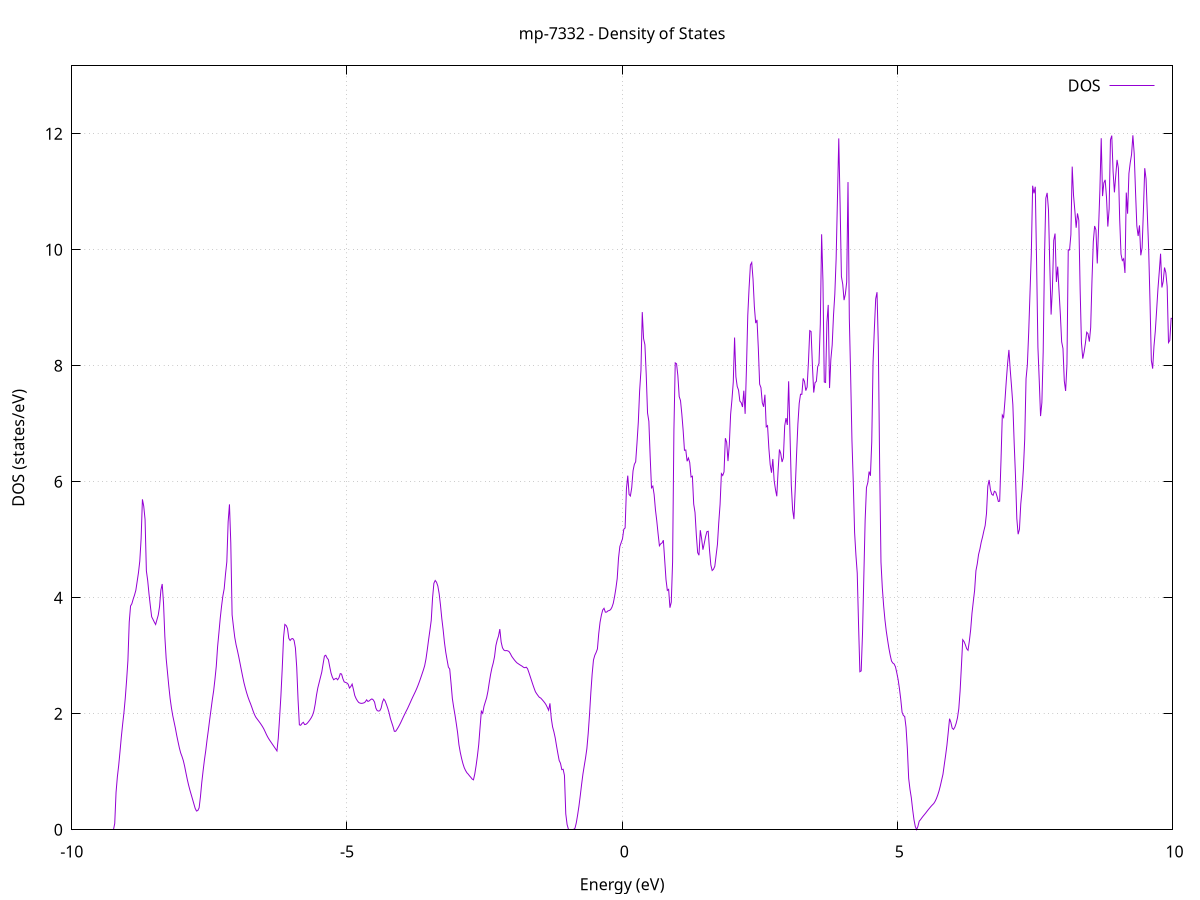 set title 'mp-7332 - Density of States'
set xlabel 'Energy (eV)'
set ylabel 'DOS (states/eV)'
set grid
set xrange [-10:10]
set yrange [0:13.171]
set xzeroaxis lt -1
set terminal png size 800,600
set output 'mp-7332_dos_gnuplot.png'
plot '-' using 1:2 with lines title 'DOS'
-34.549500 0.000000
-34.525500 0.000000
-34.501600 0.000000
-34.477600 0.000000
-34.453700 0.000000
-34.429700 0.000000
-34.405700 0.000000
-34.381800 0.000000
-34.357800 0.000000
-34.333800 0.000000
-34.309900 0.000000
-34.285900 0.000000
-34.261900 0.000000
-34.238000 0.000000
-34.214000 0.000000
-34.190100 0.000000
-34.166100 0.000000
-34.142100 0.000000
-34.118200 0.000000
-34.094200 0.000000
-34.070200 0.000000
-34.046300 0.000000
-34.022300 0.000000
-33.998300 0.000000
-33.974400 0.000000
-33.950400 0.000000
-33.926500 0.000000
-33.902500 0.000000
-33.878500 0.000000
-33.854600 0.000000
-33.830600 0.000000
-33.806600 0.000000
-33.782700 0.000000
-33.758700 0.000000
-33.734700 0.000000
-33.710800 0.000000
-33.686800 0.000000
-33.662900 0.000000
-33.638900 0.000000
-33.614900 0.000000
-33.591000 0.000000
-33.567000 0.000000
-33.543000 0.000000
-33.519100 0.000000
-33.495100 0.000000
-33.471100 0.000000
-33.447200 0.000000
-33.423200 0.000000
-33.399300 0.000000
-33.375300 0.000000
-33.351300 0.000000
-33.327400 0.000000
-33.303400 0.000000
-33.279400 0.000000
-33.255500 0.000000
-33.231500 0.000000
-33.207500 0.000000
-33.183600 0.000000
-33.159600 0.000000
-33.135700 0.000000
-33.111700 0.000000
-33.087700 0.000000
-33.063800 0.000000
-33.039800 0.000000
-33.015800 0.000000
-32.991900 0.000000
-32.967900 0.000000
-32.943900 0.000000
-32.920000 0.000000
-32.896000 0.000000
-32.872100 0.000000
-32.848100 0.000000
-32.824100 0.000000
-32.800200 0.000000
-32.776200 0.000000
-32.752200 0.000000
-32.728300 0.000000
-32.704300 0.000000
-32.680300 0.000000
-32.656400 0.000000
-32.632400 0.000000
-32.608500 0.000000
-32.584500 0.000000
-32.560500 0.000000
-32.536600 0.000000
-32.512600 0.000000
-32.488600 0.000000
-32.464700 0.000000
-32.440700 0.000000
-32.416700 0.000000
-32.392800 0.000000
-32.368800 0.000000
-32.344900 0.000000
-32.320900 0.000000
-32.296900 0.000000
-32.273000 0.000000
-32.249000 0.000000
-32.225000 0.000000
-32.201100 0.000000
-32.177100 0.000000
-32.153100 0.000000
-32.129200 0.000000
-32.105200 0.000000
-32.081300 0.000000
-32.057300 0.000000
-32.033300 0.000000
-32.009400 0.000000
-31.985400 0.000000
-31.961400 0.000000
-31.937500 0.000000
-31.913500 0.000000
-31.889500 0.000000
-31.865600 0.000000
-31.841600 0.000000
-31.817700 0.000000
-31.793700 0.000000
-31.769700 0.000000
-31.745800 0.000000
-31.721800 0.000000
-31.697800 0.000000
-31.673900 0.000000
-31.649900 0.000000
-31.625900 0.000000
-31.602000 0.000000
-31.578000 0.000000
-31.554100 0.000000
-31.530100 0.000000
-31.506100 0.000000
-31.482200 0.000000
-31.458200 0.000000
-31.434200 0.000000
-31.410300 0.000000
-31.386300 0.000000
-31.362300 0.000000
-31.338400 0.000000
-31.314400 0.000000
-31.290500 0.000000
-31.266500 0.000000
-31.242500 0.000000
-31.218600 0.000000
-31.194600 0.000000
-31.170600 0.000000
-31.146700 0.000000
-31.122700 0.000000
-31.098700 0.000000
-31.074800 0.000000
-31.050800 0.000000
-31.026900 0.000000
-31.002900 0.000000
-30.978900 0.000000
-30.955000 0.000000
-30.931000 0.000000
-30.907000 0.000000
-30.883100 0.000000
-30.859100 0.000000
-30.835100 0.000000
-30.811200 0.000000
-30.787200 0.000000
-30.763300 0.000000
-30.739300 0.000000
-30.715300 0.000000
-30.691400 0.000000
-30.667400 0.000000
-30.643400 0.000000
-30.619500 0.000000
-30.595500 0.000000
-30.571500 0.000000
-30.547600 0.000000
-30.523600 0.000000
-30.499700 0.000000
-30.475700 0.000000
-30.451700 0.000000
-30.427800 0.000000
-30.403800 0.000000
-30.379800 0.000000
-30.355900 0.000000
-30.331900 0.000000
-30.307900 0.000000
-30.284000 0.000000
-30.260000 0.000000
-30.236000 0.000000
-30.212100 0.000000
-30.188100 0.000000
-30.164200 0.000000
-30.140200 0.000000
-30.116200 0.000000
-30.092300 0.000000
-30.068300 0.000000
-30.044300 0.000000
-30.020400 0.000000
-29.996400 0.000000
-29.972400 0.000000
-29.948500 0.000000
-29.924500 0.000000
-29.900600 0.000000
-29.876600 0.000000
-29.852600 0.000000
-29.828700 0.000000
-29.804700 0.000000
-29.780700 0.000000
-29.756800 0.000000
-29.732800 0.000000
-29.708800 0.000000
-29.684900 0.000000
-29.660900 0.000000
-29.637000 0.000000
-29.613000 0.000000
-29.589000 0.000000
-29.565100 0.000000
-29.541100 0.000000
-29.517100 0.000000
-29.493200 0.000000
-29.469200 0.000000
-29.445200 0.000000
-29.421300 0.000000
-29.397300 0.000000
-29.373400 0.000000
-29.349400 0.000000
-29.325400 0.000000
-29.301500 0.000000
-29.277500 0.000000
-29.253500 0.000000
-29.229600 0.000000
-29.205600 0.000000
-29.181600 0.000000
-29.157700 0.000000
-29.133700 0.000000
-29.109800 0.000000
-29.085800 0.000000
-29.061800 0.000000
-29.037900 0.000000
-29.013900 0.000000
-28.989900 0.000000
-28.966000 0.000000
-28.942000 0.000000
-28.918000 0.000000
-28.894100 0.000000
-28.870100 0.000000
-28.846200 0.000000
-28.822200 0.000000
-28.798200 0.000000
-28.774300 0.000000
-28.750300 0.000000
-28.726300 0.000000
-28.702400 0.000000
-28.678400 0.000000
-28.654400 0.000000
-28.630500 0.000000
-28.606500 0.000000
-28.582600 0.000000
-28.558600 0.000000
-28.534600 0.000000
-28.510700 0.000000
-28.486700 0.000000
-28.462700 0.000000
-28.438800 0.000000
-28.414800 0.000000
-28.390800 0.000000
-28.366900 0.000000
-28.342900 0.000000
-28.319000 0.000000
-28.295000 0.000000
-28.271000 0.000000
-28.247100 0.000000
-28.223100 0.000000
-28.199100 0.000000
-28.175200 0.000000
-28.151200 0.000000
-28.127200 0.000000
-28.103300 0.000000
-28.079300 0.000000
-28.055400 0.000000
-28.031400 0.000000
-28.007400 0.000000
-27.983500 0.000000
-27.959500 0.000000
-27.935500 0.000000
-27.911600 0.000000
-27.887600 0.000000
-27.863600 0.000000
-27.839700 0.000000
-27.815700 0.000000
-27.791800 0.000000
-27.767800 0.000000
-27.743800 0.000000
-27.719900 0.000000
-27.695900 0.000000
-27.671900 0.000000
-27.648000 0.000000
-27.624000 0.000000
-27.600000 0.000000
-27.576100 0.000000
-27.552100 0.000000
-27.528200 0.000000
-27.504200 0.000000
-27.480200 0.000000
-27.456300 0.000000
-27.432300 0.000000
-27.408300 0.000000
-27.384400 0.000000
-27.360400 0.000000
-27.336400 0.000000
-27.312500 0.000000
-27.288500 0.000000
-27.264600 0.000000
-27.240600 0.000000
-27.216600 0.000000
-27.192700 0.000000
-27.168700 0.000000
-27.144700 0.000000
-27.120800 0.000000
-27.096800 0.000000
-27.072800 0.000000
-27.048900 0.000000
-27.024900 0.000000
-27.001000 0.000000
-26.977000 0.000000
-26.953000 0.000000
-26.929100 0.000000
-26.905100 0.000000
-26.881100 0.000000
-26.857200 0.000000
-26.833200 0.000000
-26.809200 0.000000
-26.785300 0.000000
-26.761300 0.000000
-26.737400 0.000000
-26.713400 0.000000
-26.689400 0.000000
-26.665500 0.000000
-26.641500 0.000000
-26.617500 0.000000
-26.593600 0.000000
-26.569600 0.000000
-26.545600 0.000000
-26.521700 0.000000
-26.497700 0.000000
-26.473800 0.000000
-26.449800 0.000000
-26.425800 0.000000
-26.401900 0.000000
-26.377900 0.000000
-26.353900 0.000000
-26.330000 0.000000
-26.306000 0.000000
-26.282000 0.000000
-26.258100 0.000000
-26.234100 0.000000
-26.210200 0.000000
-26.186200 0.000000
-26.162200 0.000000
-26.138300 0.000000
-26.114300 0.000000
-26.090300 0.000000
-26.066400 0.000000
-26.042400 0.000000
-26.018400 0.000000
-25.994500 0.000000
-25.970500 0.000000
-25.946600 0.000000
-25.922600 0.000000
-25.898600 0.000000
-25.874700 0.000000
-25.850700 0.000000
-25.826700 0.000000
-25.802800 0.000000
-25.778800 0.000000
-25.754800 0.000000
-25.730900 0.000000
-25.706900 0.000000
-25.682900 0.000000
-25.659000 0.000000
-25.635000 0.000000
-25.611100 0.000000
-25.587100 0.000000
-25.563100 0.000000
-25.539200 0.000000
-25.515200 0.000000
-25.491200 0.000000
-25.467300 0.000000
-25.443300 0.000000
-25.419300 0.000000
-25.395400 0.000000
-25.371400 0.000000
-25.347500 0.000000
-25.323500 0.000000
-25.299500 0.000000
-25.275600 0.000000
-25.251600 0.000000
-25.227600 0.000000
-25.203700 0.000000
-25.179700 0.000000
-25.155700 0.000000
-25.131800 0.000000
-25.107800 0.000000
-25.083900 0.000000
-25.059900 0.000000
-25.035900 0.000000
-25.012000 0.000000
-24.988000 0.000000
-24.964000 0.000000
-24.940100 0.000000
-24.916100 0.000000
-24.892100 0.000000
-24.868200 0.000000
-24.844200 0.000000
-24.820300 0.000000
-24.796300 0.000000
-24.772300 0.000000
-24.748400 0.000000
-24.724400 0.000000
-24.700400 0.000000
-24.676500 0.000000
-24.652500 0.000000
-24.628500 0.000000
-24.604600 0.000000
-24.580600 0.000000
-24.556700 0.000000
-24.532700 0.000000
-24.508700 0.000000
-24.484800 0.000000
-24.460800 0.000000
-24.436800 0.000000
-24.412900 0.000000
-24.388900 0.000000
-24.364900 0.000000
-24.341000 0.000000
-24.317000 0.000000
-24.293100 0.000000
-24.269100 0.000000
-24.245100 0.000000
-24.221200 0.000000
-24.197200 0.000000
-24.173200 0.000000
-24.149300 0.000000
-24.125300 0.000000
-24.101300 0.000000
-24.077400 0.000000
-24.053400 0.000000
-24.029500 0.000000
-24.005500 0.000000
-23.981500 0.000000
-23.957600 0.000000
-23.933600 0.000000
-23.909600 0.000000
-23.885700 0.000000
-23.861700 0.000000
-23.837700 0.000000
-23.813800 0.000000
-23.789800 0.000000
-23.765900 0.000000
-23.741900 0.000000
-23.717900 0.000000
-23.694000 0.000000
-23.670000 0.000000
-23.646000 0.000000
-23.622100 0.000000
-23.598100 0.000000
-23.574100 0.000000
-23.550200 0.000000
-23.526200 0.000000
-23.502300 0.000000
-23.478300 0.000000
-23.454300 0.000000
-23.430400 0.000000
-23.406400 0.000000
-23.382400 0.000000
-23.358500 0.000000
-23.334500 0.000000
-23.310500 0.000000
-23.286600 0.000000
-23.262600 0.000000
-23.238700 0.000000
-23.214700 0.000000
-23.190700 0.000000
-23.166800 0.000000
-23.142800 0.000000
-23.118800 0.000000
-23.094900 0.000000
-23.070900 0.000000
-23.046900 0.000000
-23.023000 0.000000
-22.999000 0.000000
-22.975100 0.000000
-22.951100 0.000000
-22.927100 0.000000
-22.903200 0.000000
-22.879200 0.000000
-22.855200 0.000000
-22.831300 0.000000
-22.807300 0.000000
-22.783300 0.000000
-22.759400 0.000000
-22.735400 0.000000
-22.711500 0.000000
-22.687500 0.000000
-22.663500 0.000000
-22.639600 0.000000
-22.615600 0.000000
-22.591600 0.000000
-22.567700 0.000000
-22.543700 0.000000
-22.519700 0.000000
-22.495800 0.000000
-22.471800 0.000000
-22.447900 0.000000
-22.423900 0.000000
-22.399900 0.000000
-22.376000 0.000000
-22.352000 0.000000
-22.328000 0.000000
-22.304100 0.000000
-22.280100 0.000000
-22.256100 0.000000
-22.232200 0.000000
-22.208200 0.000000
-22.184300 0.000000
-22.160300 0.000000
-22.136300 0.000000
-22.112400 0.000000
-22.088400 0.000000
-22.064400 0.000000
-22.040500 0.000000
-22.016500 0.000000
-21.992500 0.000000
-21.968600 0.000000
-21.944600 0.000000
-21.920700 0.000000
-21.896700 0.000000
-21.872700 0.000000
-21.848800 0.000000
-21.824800 0.000000
-21.800800 0.000000
-21.776900 0.000000
-21.752900 0.000000
-21.728900 0.000000
-21.705000 0.000000
-21.681000 0.000000
-21.657100 0.000000
-21.633100 0.000000
-21.609100 0.000000
-21.585200 0.000000
-21.561200 0.000000
-21.537200 0.000000
-21.513300 0.000000
-21.489300 0.000000
-21.465300 0.000000
-21.441400 0.000000
-21.417400 0.000000
-21.393500 0.000000
-21.369500 0.000000
-21.345500 0.000000
-21.321600 0.000000
-21.297600 0.000000
-21.273600 0.000000
-21.249700 0.000000
-21.225700 0.000000
-21.201700 0.000000
-21.177800 0.000000
-21.153800 0.000000
-21.129800 0.000000
-21.105900 0.000000
-21.081900 0.000000
-21.058000 0.000000
-21.034000 0.000000
-21.010000 0.000000
-20.986100 0.000000
-20.962100 0.000000
-20.938100 0.000000
-20.914200 0.000000
-20.890200 0.000000
-20.866200 0.000000
-20.842300 0.000000
-20.818300 0.000000
-20.794400 0.000000
-20.770400 0.000000
-20.746400 0.000000
-20.722500 0.000000
-20.698500 0.000000
-20.674500 0.000000
-20.650600 0.000000
-20.626600 0.000000
-20.602600 0.000000
-20.578700 0.000000
-20.554700 0.000000
-20.530800 0.000000
-20.506800 0.000000
-20.482800 0.000000
-20.458900 0.000000
-20.434900 0.000000
-20.410900 0.000000
-20.387000 0.000000
-20.363000 0.000000
-20.339000 0.000000
-20.315100 0.000000
-20.291100 0.000000
-20.267200 0.000000
-20.243200 0.000000
-20.219200 0.000000
-20.195300 0.000000
-20.171300 0.000000
-20.147300 0.000000
-20.123400 0.000000
-20.099400 0.000000
-20.075400 0.000000
-20.051500 0.000000
-20.027500 0.000000
-20.003600 0.000000
-19.979600 0.000000
-19.955600 0.000000
-19.931700 0.000000
-19.907700 0.000000
-19.883700 0.000000
-19.859800 0.000000
-19.835800 0.000000
-19.811800 0.000000
-19.787900 0.000000
-19.763900 0.000000
-19.740000 0.000000
-19.716000 0.000000
-19.692000 0.000000
-19.668100 0.000000
-19.644100 0.000000
-19.620100 0.000000
-19.596200 0.000000
-19.572200 0.000000
-19.548200 0.000000
-19.524300 0.000000
-19.500300 0.000000
-19.476400 0.000000
-19.452400 0.000000
-19.428400 0.000000
-19.404500 0.000000
-19.380500 0.000000
-19.356500 0.000000
-19.332600 0.000000
-19.308600 0.000000
-19.284600 0.000000
-19.260700 0.000000
-19.236700 0.000000
-19.212800 0.000000
-19.188800 0.000000
-19.164800 0.000000
-19.140900 0.000000
-19.116900 0.000000
-19.092900 0.000000
-19.069000 0.000000
-19.045000 0.000000
-19.021000 0.000000
-18.997100 0.000000
-18.973100 0.000000
-18.949200 0.000000
-18.925200 0.000000
-18.901200 0.000000
-18.877300 0.000000
-18.853300 0.000000
-18.829300 0.000000
-18.805400 0.000000
-18.781400 0.000000
-18.757400 0.000000
-18.733500 0.000000
-18.709500 0.000000
-18.685600 0.000000
-18.661600 0.000000
-18.637600 0.000000
-18.613700 0.000000
-18.589700 0.000000
-18.565700 0.000000
-18.541800 0.000000
-18.517800 0.000000
-18.493800 0.000000
-18.469900 0.000000
-18.445900 0.000000
-18.422000 0.000000
-18.398000 0.000000
-18.374000 0.000000
-18.350100 0.000000
-18.326100 0.000000
-18.302100 0.000000
-18.278200 0.000000
-18.254200 0.000000
-18.230200 0.000000
-18.206300 0.000000
-18.182300 0.000000
-18.158400 0.000000
-18.134400 0.000000
-18.110400 0.000000
-18.086500 0.000000
-18.062500 0.000000
-18.038500 0.000000
-18.014600 0.000000
-17.990600 0.000000
-17.966600 0.000000
-17.942700 0.000000
-17.918700 0.000000
-17.894800 0.000000
-17.870800 0.000000
-17.846800 0.000000
-17.822900 0.000000
-17.798900 0.000000
-17.774900 0.000000
-17.751000 0.000000
-17.727000 0.000000
-17.703000 0.000000
-17.679100 0.000000
-17.655100 0.000000
-17.631200 0.000000
-17.607200 0.000000
-17.583200 0.000000
-17.559300 0.000000
-17.535300 0.000000
-17.511300 0.000000
-17.487400 0.000000
-17.463400 0.000000
-17.439400 0.000000
-17.415500 0.000000
-17.391500 0.000000
-17.367600 0.000000
-17.343600 0.000000
-17.319600 0.000000
-17.295700 0.000000
-17.271700 0.000000
-17.247700 0.000000
-17.223800 0.000000
-17.199800 0.000000
-17.175800 0.000000
-17.151900 0.000000
-17.127900 0.000000
-17.104000 0.000000
-17.080000 0.000000
-17.056000 0.000000
-17.032100 0.000000
-17.008100 0.000000
-16.984100 0.000000
-16.960200 0.000000
-16.936200 0.000000
-16.912200 0.000000
-16.888300 0.000000
-16.864300 0.000000
-16.840400 0.000000
-16.816400 0.000000
-16.792400 0.000000
-16.768500 0.000000
-16.744500 0.000000
-16.720500 0.000000
-16.696600 0.000000
-16.672600 0.000000
-16.648600 0.000000
-16.624700 0.000000
-16.600700 0.000000
-16.576700 0.000000
-16.552800 0.000000
-16.528800 0.000000
-16.504900 0.000000
-16.480900 0.000000
-16.456900 0.000000
-16.433000 0.000000
-16.409000 0.000000
-16.385000 0.000000
-16.361100 0.000000
-16.337100 0.000000
-16.313100 0.000000
-16.289200 0.000000
-16.265200 0.000000
-16.241300 0.000000
-16.217300 0.000000
-16.193300 0.000000
-16.169400 0.000000
-16.145400 0.000000
-16.121400 0.000000
-16.097500 0.000000
-16.073500 0.000000
-16.049500 0.000000
-16.025600 0.000000
-16.001600 0.000000
-15.977700 0.000000
-15.953700 0.000000
-15.929700 0.000000
-15.905800 0.000000
-15.881800 0.000000
-15.857800 0.000000
-15.833900 0.000000
-15.809900 0.000000
-15.785900 0.000000
-15.762000 0.000000
-15.738000 0.000000
-15.714100 0.000000
-15.690100 0.000000
-15.666100 0.000000
-15.642200 0.000000
-15.618200 0.000000
-15.594200 0.000000
-15.570300 0.000000
-15.546300 0.000000
-15.522300 0.000000
-15.498400 0.000000
-15.474400 0.000000
-15.450500 0.000000
-15.426500 0.000000
-15.402500 0.000000
-15.378600 0.000000
-15.354600 0.000000
-15.330600 0.000000
-15.306700 0.000000
-15.282700 0.000000
-15.258700 0.000000
-15.234800 0.000000
-15.210800 0.000000
-15.186900 0.000000
-15.162900 0.000000
-15.138900 0.000000
-15.115000 0.000000
-15.091000 0.000000
-15.067000 0.000000
-15.043100 0.000000
-15.019100 0.000000
-14.995100 0.000000
-14.971200 0.000000
-14.947200 0.000000
-14.923300 0.000000
-14.899300 0.000000
-14.875300 0.000000
-14.851400 0.000000
-14.827400 0.000000
-14.803400 0.000000
-14.779500 0.000000
-14.755500 0.000000
-14.731500 0.000000
-14.707600 0.000000
-14.683600 0.000000
-14.659700 0.000000
-14.635700 0.000000
-14.611700 0.000000
-14.587800 0.000000
-14.563800 0.000000
-14.539800 0.000000
-14.515900 0.000000
-14.491900 0.000000
-14.467900 0.000000
-14.444000 0.000000
-14.420000 0.000000
-14.396100 0.000000
-14.372100 0.000000
-14.348100 0.000000
-14.324200 0.000000
-14.300200 0.000000
-14.276200 0.000000
-14.252300 0.000000
-14.228300 0.000000
-14.204300 0.000000
-14.180400 0.000000
-14.156400 0.000000
-14.132500 0.000000
-14.108500 0.000000
-14.084500 0.000000
-14.060600 0.000000
-14.036600 0.000000
-14.012600 0.000000
-13.988700 0.000000
-13.964700 0.000000
-13.940700 0.000000
-13.916800 0.000000
-13.892800 0.000000
-13.868900 0.000000
-13.844900 0.000000
-13.820900 0.000000
-13.797000 0.000000
-13.773000 0.000000
-13.749000 70.468800
-13.725100 107.942600
-13.701100 0.000000
-13.677100 0.000000
-13.653200 0.000000
-13.629200 30.053900
-13.605300 137.676000
-13.581300 82.464700
-13.557300 0.000000
-13.533400 0.000000
-13.509400 0.000000
-13.485400 0.000000
-13.461500 0.000000
-13.437500 0.000000
-13.413500 0.000000
-13.389600 0.000000
-13.365600 0.000000
-13.341700 0.000000
-13.317700 0.000000
-13.293700 0.000000
-13.269800 0.000000
-13.245800 0.000000
-13.221800 0.000000
-13.197900 0.000000
-13.173900 0.000000
-13.149900 0.000000
-13.126000 0.000000
-13.102000 0.000000
-13.078100 0.000000
-13.054100 0.000000
-13.030100 0.000000
-13.006200 0.000000
-12.982200 0.000000
-12.958200 0.000000
-12.934300 0.000000
-12.910300 0.000000
-12.886300 0.000000
-12.862400 0.000000
-12.838400 0.000000
-12.814500 0.000000
-12.790500 0.000000
-12.766500 0.000000
-12.742600 0.000000
-12.718600 0.000000
-12.694600 0.000000
-12.670700 0.000000
-12.646700 0.000000
-12.622700 0.000000
-12.598800 0.000000
-12.574800 0.000000
-12.550900 0.000000
-12.526900 0.000000
-12.502900 0.000000
-12.479000 0.000000
-12.455000 0.000000
-12.431000 0.000000
-12.407100 0.000000
-12.383100 0.000000
-12.359100 0.000000
-12.335200 0.000000
-12.311200 0.000000
-12.287300 0.000000
-12.263300 0.000000
-12.239300 0.000000
-12.215400 0.000000
-12.191400 0.000000
-12.167400 0.000000
-12.143500 0.000000
-12.119500 0.000000
-12.095500 0.000000
-12.071600 0.000000
-12.047600 0.000000
-12.023600 0.000000
-11.999700 0.000000
-11.975700 0.000000
-11.951800 0.000000
-11.927800 0.000000
-11.903800 0.000000
-11.879900 0.000000
-11.855900 0.000000
-11.831900 0.000000
-11.808000 0.000000
-11.784000 0.000000
-11.760000 0.000000
-11.736100 0.000000
-11.712100 0.000000
-11.688200 0.000000
-11.664200 0.000000
-11.640200 0.000000
-11.616300 0.000000
-11.592300 0.000000
-11.568300 0.000000
-11.544400 0.000000
-11.520400 0.000000
-11.496400 0.000000
-11.472500 0.000000
-11.448500 0.000000
-11.424600 0.000000
-11.400600 0.000000
-11.376600 0.000000
-11.352700 0.000000
-11.328700 0.000000
-11.304700 0.000000
-11.280800 0.000000
-11.256800 0.000000
-11.232800 0.000000
-11.208900 0.000000
-11.184900 0.000000
-11.161000 0.000000
-11.137000 0.000000
-11.113000 0.000000
-11.089100 0.000000
-11.065100 0.000000
-11.041100 0.000000
-11.017200 0.000000
-10.993200 0.000000
-10.969200 0.000000
-10.945300 0.000000
-10.921300 0.000000
-10.897400 0.000000
-10.873400 0.000000
-10.849400 0.000000
-10.825500 0.000000
-10.801500 0.000000
-10.777500 0.000000
-10.753600 0.000000
-10.729600 0.000000
-10.705600 0.000000
-10.681700 0.000000
-10.657700 0.000000
-10.633800 0.000000
-10.609800 0.000000
-10.585800 0.000000
-10.561900 0.000000
-10.537900 0.000000
-10.513900 0.000000
-10.490000 0.000000
-10.466000 0.000000
-10.442000 0.000000
-10.418100 0.000000
-10.394100 0.000000
-10.370200 0.000000
-10.346200 0.000000
-10.322200 0.000000
-10.298300 0.000000
-10.274300 0.000000
-10.250300 0.000000
-10.226400 0.000000
-10.202400 0.000000
-10.178400 0.000000
-10.154500 0.000000
-10.130500 0.000000
-10.106600 0.000000
-10.082600 0.000000
-10.058600 0.000000
-10.034700 0.000000
-10.010700 0.000000
-9.986700 0.000000
-9.962800 0.000000
-9.938800 0.000000
-9.914800 0.000000
-9.890900 0.000000
-9.866900 0.000000
-9.843000 0.000000
-9.819000 0.000000
-9.795000 0.000000
-9.771100 0.000000
-9.747100 0.000000
-9.723100 0.000000
-9.699200 0.000000
-9.675200 0.000000
-9.651200 0.000000
-9.627300 0.000000
-9.603300 0.000000
-9.579400 0.000000
-9.555400 0.000000
-9.531400 0.000000
-9.507500 0.000000
-9.483500 0.000000
-9.459500 0.000000
-9.435600 0.000000
-9.411600 0.000000
-9.387600 0.000000
-9.363700 0.000000
-9.339700 0.000000
-9.315800 0.000000
-9.291800 0.000000
-9.267800 0.000000
-9.243900 0.000000
-9.219900 0.107900
-9.195900 0.644000
-9.172000 0.912300
-9.148000 1.108600
-9.124000 1.347700
-9.100100 1.598600
-9.076100 1.819600
-9.052200 2.022400
-9.028200 2.270900
-9.004200 2.575800
-8.980300 2.918400
-8.956300 3.580300
-8.932300 3.858300
-8.908400 3.897000
-8.884400 3.977200
-8.860400 4.046100
-8.836500 4.128200
-8.812500 4.279100
-8.788600 4.432900
-8.764600 4.632000
-8.740600 5.015600
-8.716700 5.697300
-8.692700 5.578800
-8.668700 5.350800
-8.644800 4.464000
-8.620800 4.297300
-8.596800 4.063800
-8.572900 3.862500
-8.548900 3.672500
-8.525000 3.627800
-8.501000 3.581400
-8.477000 3.539200
-8.453100 3.620700
-8.429100 3.701700
-8.405100 3.850700
-8.381200 4.132000
-8.357200 4.237700
-8.333200 3.904600
-8.309300 3.333500
-8.285300 2.954200
-8.261400 2.715100
-8.237400 2.476400
-8.213400 2.264900
-8.189500 2.101700
-8.165500 1.967600
-8.141500 1.859300
-8.117600 1.751000
-8.093600 1.627900
-8.069600 1.518400
-8.045700 1.413400
-8.021700 1.325700
-7.997800 1.264200
-7.973800 1.193600
-7.949800 1.095600
-7.925900 0.980800
-7.901900 0.870200
-7.877900 0.771400
-7.854000 0.684900
-7.830000 0.605800
-7.806000 0.526800
-7.782100 0.447700
-7.758100 0.368700
-7.734200 0.323300
-7.710200 0.331900
-7.686200 0.378600
-7.662300 0.570300
-7.638300 0.813000
-7.614300 1.014900
-7.590400 1.201100
-7.566400 1.361700
-7.542400 1.550400
-7.518500 1.718000
-7.494500 1.899400
-7.470600 2.069900
-7.446600 2.242800
-7.422600 2.396300
-7.398700 2.594900
-7.374700 2.819800
-7.350700 3.157200
-7.326800 3.396900
-7.302800 3.646500
-7.278800 3.855300
-7.254900 4.031500
-7.230900 4.157400
-7.206900 4.409100
-7.183000 4.620900
-7.159000 5.310000
-7.135100 5.610400
-7.111100 4.946200
-7.087100 3.706000
-7.063200 3.506900
-7.039200 3.319800
-7.015200 3.191900
-6.991300 3.094000
-6.967300 2.987400
-6.943300 2.872600
-6.919400 2.756500
-6.895400 2.642700
-6.871500 2.534700
-6.847500 2.445500
-6.823500 2.364000
-6.799600 2.291600
-6.775600 2.228400
-6.751600 2.171800
-6.727700 2.109200
-6.703700 2.042800
-6.679700 1.985400
-6.655800 1.940400
-6.631800 1.909800
-6.607900 1.879300
-6.583900 1.848700
-6.559900 1.815700
-6.536000 1.780700
-6.512000 1.741200
-6.488000 1.693400
-6.464100 1.643300
-6.440100 1.599300
-6.416100 1.560900
-6.392200 1.527400
-6.368200 1.493900
-6.344300 1.460400
-6.320300 1.426900
-6.296300 1.393400
-6.272400 1.359900
-6.248400 1.576700
-6.224400 1.925900
-6.200500 2.306000
-6.176500 2.774600
-6.152500 3.312900
-6.128600 3.540400
-6.104600 3.521500
-6.080700 3.471400
-6.056700 3.300100
-6.032700 3.264400
-6.008800 3.291900
-5.984800 3.297300
-5.960800 3.263800
-5.936900 3.134500
-5.912900 2.800100
-5.888900 2.245000
-5.865000 1.809300
-5.841000 1.801800
-5.817100 1.834100
-5.793100 1.853000
-5.769100 1.813900
-5.745200 1.818500
-5.721200 1.837300
-5.697200 1.865200
-5.673300 1.895600
-5.649300 1.930600
-5.625300 1.975300
-5.601400 2.045500
-5.577400 2.166400
-5.553500 2.322600
-5.529500 2.446900
-5.505500 2.538000
-5.481600 2.628800
-5.457600 2.719600
-5.433600 2.860000
-5.409700 2.995300
-5.385700 3.009100
-5.361700 2.962900
-5.337800 2.933300
-5.313800 2.813300
-5.289900 2.703600
-5.265900 2.631700
-5.241900 2.586900
-5.218000 2.601400
-5.194000 2.611900
-5.170000 2.585500
-5.146100 2.620600
-5.122100 2.692300
-5.098100 2.684800
-5.074200 2.604300
-5.050200 2.549800
-5.026300 2.540900
-5.002300 2.531800
-4.978300 2.509400
-4.954400 2.443500
-4.930400 2.469600
-4.906400 2.511500
-4.882500 2.419400
-4.858500 2.315800
-4.834500 2.262700
-4.810600 2.224000
-4.786600 2.194900
-4.762700 2.183700
-4.738700 2.179200
-4.714700 2.182100
-4.690800 2.188900
-4.666800 2.205100
-4.642800 2.240700
-4.618900 2.212100
-4.594900 2.223200
-4.570900 2.243500
-4.547000 2.256600
-4.523000 2.240600
-4.499100 2.202100
-4.475100 2.098700
-4.451100 2.054800
-4.427200 2.046600
-4.403200 2.052300
-4.379200 2.097600
-4.355300 2.200400
-4.331300 2.254000
-4.307300 2.221500
-4.283400 2.162000
-4.259400 2.095600
-4.235500 2.019400
-4.211500 1.922000
-4.187500 1.850200
-4.163600 1.780200
-4.139600 1.698300
-4.115600 1.697800
-4.091700 1.730400
-4.067700 1.767500
-4.043700 1.808800
-4.019800 1.854600
-3.995800 1.903800
-3.971900 1.952800
-3.947900 2.000100
-3.923900 2.045600
-3.900000 2.088900
-3.876000 2.139200
-3.852000 2.188800
-3.828100 2.240200
-3.804100 2.289600
-3.780100 2.337000
-3.756200 2.384500
-3.732200 2.435800
-3.708300 2.491800
-3.684300 2.552900
-3.660300 2.617400
-3.636400 2.684700
-3.612400 2.753100
-3.588400 2.828400
-3.564500 2.944600
-3.540500 3.105800
-3.516500 3.279300
-3.492600 3.441400
-3.468600 3.612300
-3.444700 3.999500
-3.420700 4.249700
-3.396700 4.298400
-3.372800 4.268200
-3.348800 4.201800
-3.324800 4.070800
-3.300900 3.874200
-3.276900 3.642700
-3.252900 3.451600
-3.229000 3.232700
-3.205000 3.061000
-3.181100 2.930400
-3.157100 2.805100
-3.133100 2.771000
-3.109200 2.528600
-3.085200 2.263200
-3.061200 2.112400
-3.037300 1.980400
-3.013300 1.829000
-2.989300 1.670200
-2.965400 1.465800
-2.941400 1.335900
-2.917500 1.231700
-2.893500 1.142000
-2.869500 1.071300
-2.845600 1.022500
-2.821600 0.984000
-2.797600 0.959800
-2.773700 0.930200
-2.749700 0.904600
-2.725700 0.874500
-2.701800 0.860900
-2.677800 0.961000
-2.653800 1.104800
-2.629900 1.272600
-2.605900 1.469600
-2.582000 1.761500
-2.558000 2.044000
-2.534000 2.007500
-2.510100 2.128800
-2.486100 2.204100
-2.462100 2.277200
-2.438200 2.390400
-2.414200 2.540800
-2.390200 2.678300
-2.366300 2.790600
-2.342300 2.875500
-2.318400 2.986800
-2.294400 3.174300
-2.270400 3.271700
-2.246500 3.340900
-2.222500 3.459900
-2.198500 3.237100
-2.174600 3.138000
-2.150600 3.100100
-2.126600 3.087500
-2.102700 3.090000
-2.078700 3.085200
-2.054800 3.071800
-2.030800 3.036400
-2.006800 2.991200
-1.982900 2.959400
-1.958900 2.928800
-1.934900 2.901300
-1.911000 2.877700
-1.887000 2.862500
-1.863000 2.846700
-1.839100 2.833000
-1.815100 2.818800
-1.791200 2.800600
-1.767200 2.794000
-1.743200 2.803600
-1.719300 2.778100
-1.695300 2.714200
-1.671300 2.645400
-1.647400 2.575300
-1.623400 2.505500
-1.599400 2.439800
-1.575500 2.379000
-1.551500 2.343500
-1.527600 2.311700
-1.503600 2.283000
-1.479600 2.271400
-1.455700 2.246000
-1.431700 2.219300
-1.407700 2.190800
-1.383800 2.156900
-1.359800 2.110300
-1.335800 2.060300
-1.311900 2.180000
-1.287900 1.923100
-1.264000 1.774500
-1.240000 1.689100
-1.216000 1.583700
-1.192100 1.445500
-1.168100 1.316300
-1.144100 1.194800
-1.120200 1.146200
-1.096200 1.037100
-1.072200 1.043400
-1.048300 0.937300
-1.024300 0.275200
-1.000400 0.091600
-0.976400 0.000000
-0.952400 0.000000
-0.928500 0.000000
-0.904500 0.000000
-0.880500 0.000000
-0.856600 0.027300
-0.832600 0.121900
-0.808600 0.258400
-0.784700 0.409200
-0.760700 0.589200
-0.736800 0.780800
-0.712800 0.958800
-0.688800 1.101300
-0.664900 1.238600
-0.640900 1.400500
-0.616900 1.659100
-0.593000 1.982300
-0.569000 2.360100
-0.545000 2.684500
-0.521100 2.926600
-0.497100 3.008000
-0.473200 3.056400
-0.449200 3.118100
-0.425200 3.383800
-0.401300 3.578500
-0.377300 3.699900
-0.353300 3.789600
-0.329400 3.818700
-0.305400 3.751900
-0.281400 3.753700
-0.257500 3.774200
-0.233500 3.780400
-0.209600 3.795900
-0.185600 3.836800
-0.161600 3.903600
-0.137700 4.020800
-0.113700 4.161200
-0.089700 4.331700
-0.065800 4.684600
-0.041800 4.883800
-0.017800 4.951700
0.006100 5.015300
0.030100 5.181300
0.054000 5.204000
0.078000 5.877200
0.102000 6.105800
0.125900 5.782100
0.149900 5.755100
0.173900 5.897000
0.197800 6.188200
0.221800 6.301100
0.245800 6.344300
0.269700 6.667500
0.293700 7.026100
0.317600 7.566500
0.341600 7.918100
0.365600 8.925500
0.389500 8.469000
0.413500 8.363700
0.437500 7.850900
0.461400 7.186600
0.485400 7.042900
0.509400 6.432500
0.533300 5.896700
0.557300 5.925500
0.581200 5.780000
0.605200 5.516700
0.629200 5.327100
0.653100 5.103800
0.677100 4.896700
0.701100 4.930900
0.725000 4.945800
0.749000 4.992700
0.773000 4.653000
0.796900 4.313700
0.820900 4.127600
0.844800 4.145200
0.868800 3.828600
0.892800 3.924000
0.916700 4.619200
0.940700 6.890400
0.964700 8.050300
0.988600 8.035300
1.012600 7.827300
1.036600 7.469200
1.060500 7.399800
1.084500 7.166900
1.108400 6.886400
1.132400 6.542700
1.156400 6.548500
1.180300 6.354100
1.204300 6.410500
1.228300 6.331500
1.252200 6.082900
1.276200 6.096300
1.300200 5.615500
1.324100 5.471100
1.348100 5.082600
1.372000 4.778800
1.396000 4.733600
1.420000 5.165500
1.443900 5.018900
1.467900 4.829000
1.491900 4.936200
1.515800 5.053500
1.539800 5.139400
1.563800 5.146900
1.587700 4.819200
1.611700 4.565300
1.635600 4.470200
1.659600 4.492000
1.683600 4.542900
1.707500 4.732500
1.731500 4.919900
1.755500 5.295000
1.779400 5.609200
1.803400 6.140400
1.827400 6.108700
1.851300 6.171000
1.875300 6.751500
1.899300 6.681000
1.923200 6.356600
1.947200 6.637800
1.971100 7.162900
1.995100 7.415300
2.019100 7.718200
2.043000 8.487200
2.067000 7.811900
2.091000 7.643500
2.114900 7.580600
2.138900 7.391800
2.162900 7.364100
2.186800 7.289600
2.210800 7.570000
2.234700 7.171000
2.258700 7.951800
2.282700 8.866900
2.306600 9.345900
2.330600 9.737900
2.354600 9.780400
2.378500 9.490400
2.402500 9.018800
2.426500 8.735800
2.450400 8.791200
2.474400 8.303000
2.498300 7.683400
2.522300 7.621900
2.546300 7.363800
2.570200 7.292900
2.594200 7.501000
2.618200 6.946400
2.642100 6.967300
2.666100 6.575800
2.690100 6.294000
2.714000 6.156400
2.738000 6.392700
2.761900 6.023300
2.785900 5.867000
2.809900 5.750000
2.833800 6.191700
2.857800 6.557300
2.881800 6.487200
2.905700 6.341000
2.929700 6.415200
2.953700 6.965100
2.977600 7.098600
3.001600 6.980000
3.025500 7.733200
3.049500 6.843700
3.073500 5.942300
3.097400 5.518000
3.121400 5.356100
3.145400 5.883300
3.169300 6.472800
3.193300 6.995000
3.217300 7.352100
3.241200 7.509300
3.265200 7.507500
3.289100 7.782500
3.313100 7.730300
3.337100 7.571700
3.361000 7.632400
3.385000 8.062500
3.409000 8.606300
3.432900 8.590500
3.456900 8.012500
3.480900 7.538600
3.504800 7.707900
3.528800 7.731900
3.552700 7.982300
3.576700 8.040400
3.600700 8.717300
3.624600 10.267300
3.648600 9.462100
3.672600 7.720700
3.696500 7.712300
3.720500 8.748000
3.744500 9.050200
3.768400 7.616500
3.792400 8.111700
3.816300 8.356800
3.840300 8.866800
3.864300 9.235700
3.888200 9.843500
3.912200 10.875700
3.936200 11.920300
3.960100 10.787200
3.984100 9.539400
4.008100 9.406900
4.032000 9.132300
4.056000 9.234700
4.079900 9.441400
4.103900 11.167600
4.127900 8.820900
4.151800 7.830700
4.175800 6.704900
4.199800 5.988500
4.223700 5.126700
4.247700 4.737800
4.271700 4.424900
4.295600 3.535800
4.319600 2.724900
4.343500 2.739400
4.367500 3.384200
4.391500 4.367500
4.415400 5.339900
4.439400 5.900900
4.463400 5.983500
4.487300 6.176900
4.511300 6.103700
4.535300 6.686300
4.559200 8.063300
4.583200 8.645700
4.607100 9.154700
4.631100 9.268800
4.655100 8.353500
4.679000 6.290000
4.703000 4.614300
4.727000 4.176900
4.750900 3.867800
4.774900 3.622900
4.798900 3.428500
4.822800 3.274400
4.846800 3.131000
4.870700 3.010100
4.894700 2.909100
4.918700 2.874500
4.942600 2.858300
4.966600 2.808900
4.990600 2.705800
5.014500 2.590300
5.038500 2.433600
5.062500 2.248300
5.086400 2.025700
5.110400 1.970400
5.134300 1.953400
5.158300 1.766900
5.182300 1.398600
5.206200 0.887300
5.230200 0.696900
5.254200 0.553100
5.278100 0.351100
5.302100 0.177000
5.326100 0.058400
5.350000 0.002700
5.374000 0.058100
5.397900 0.148300
5.421900 0.174600
5.445900 0.206500
5.469800 0.235700
5.493800 0.263300
5.517800 0.291500
5.541700 0.321100
5.565700 0.350300
5.589700 0.377900
5.613600 0.405100
5.637600 0.429400
5.661500 0.452200
5.685500 0.488200
5.709500 0.536300
5.733400 0.596400
5.757400 0.668300
5.781400 0.756600
5.805300 0.857000
5.829300 0.957000
5.853300 1.121900
5.877200 1.281700
5.901200 1.457000
5.925100 1.679800
5.949100 1.915400
5.973100 1.852000
5.997000 1.751600
6.021000 1.730700
6.045000 1.768400
6.068900 1.835100
6.092900 1.929600
6.116900 2.087400
6.140800 2.393800
6.164800 2.826900
6.188700 3.277000
6.212700 3.245200
6.236700 3.189000
6.260600 3.121300
6.284600 3.094300
6.308600 3.253400
6.332500 3.447800
6.356500 3.732000
6.380500 3.934400
6.404400 4.127000
6.428400 4.466100
6.452400 4.584600
6.476300 4.746200
6.500300 4.838900
6.524200 4.957700
6.548200 5.046900
6.572200 5.152500
6.596100 5.245400
6.620100 5.451500
6.644100 5.920800
6.668000 6.031500
6.692000 5.861000
6.716000 5.784200
6.739900 5.767000
6.763900 5.836300
6.787800 5.821500
6.811800 5.749200
6.835800 5.660600
6.859700 5.666100
6.883700 6.363600
6.907700 7.149800
6.931600 7.110500
6.955600 7.397900
6.979600 7.735900
7.003500 8.035300
7.027500 8.273600
7.051400 7.933300
7.075400 7.642000
7.099400 7.327300
7.123300 6.667700
7.147300 6.096700
7.171300 5.366200
7.195200 5.095800
7.219200 5.181100
7.243200 5.618500
7.267100 5.859800
7.291100 6.222100
7.315000 6.740400
7.339000 7.776300
7.363000 8.016500
7.386900 8.571600
7.410900 9.256700
7.434900 9.944800
7.458800 11.104600
7.482800 10.973400
7.506800 11.086500
7.530700 9.777800
7.554700 8.321100
7.578600 7.749700
7.602600 7.132200
7.626600 7.363100
7.650500 8.240900
7.674500 9.883100
7.698500 10.889900
7.722400 10.981200
7.746400 10.692800
7.770400 9.736100
7.794300 8.882800
7.818300 9.340900
7.842200 10.162600
7.866200 10.280000
7.890200 9.444900
7.914100 9.709900
7.938100 9.290300
7.962100 8.890500
7.986000 8.412800
8.010000 8.297500
8.034000 7.737200
8.057900 7.565900
8.081900 8.009400
8.105800 9.999900
8.129800 9.996700
8.153800 10.261700
8.177700 11.434300
8.201700 10.939800
8.225700 10.675500
8.249600 10.380200
8.273600 10.627200
8.297600 10.508600
8.321500 9.327900
8.345500 8.395100
8.369400 8.122900
8.393400 8.236000
8.417400 8.388800
8.441300 8.578800
8.465300 8.553200
8.489300 8.416900
8.513200 8.658700
8.537200 9.475200
8.561200 10.139900
8.585100 10.410200
8.609100 10.342200
8.633000 9.764600
8.657000 10.381100
8.681000 11.038700
8.704900 11.923800
8.728900 10.925600
8.752900 11.154400
8.776800 11.206300
8.800800 10.907200
8.824800 10.400200
8.848700 10.706000
8.872700 11.897000
8.896600 11.969000
8.920600 11.348600
8.944600 10.989900
8.968500 11.275800
8.992500 11.550700
9.016500 11.408000
9.040400 10.523300
9.064400 9.925400
9.088400 9.814900
9.112300 9.845200
9.136300 9.600500
9.160200 10.986300
9.184200 10.621800
9.208200 11.314700
9.232100 11.500200
9.256100 11.642700
9.280100 11.973900
9.304000 11.660300
9.328000 11.008000
9.352000 10.412800
9.375900 10.237600
9.399900 10.421000
9.423800 9.904900
9.447800 10.035400
9.471800 10.685600
9.495700 11.406700
9.519700 11.222100
9.543700 10.594400
9.567600 9.987500
9.591600 9.094400
9.615600 8.091100
9.639500 7.950700
9.663500 8.338200
9.687400 8.594900
9.711400 8.953500
9.735400 9.322000
9.759300 9.618600
9.783300 9.932400
9.807300 9.350000
9.831200 9.454300
9.855200 9.693900
9.879200 9.605900
9.903100 9.367400
9.927100 8.400400
9.951000 8.436000
9.975000 8.818400
9.999000 8.816600
10.022900 9.056600
10.046900 9.116800
10.070900 9.586600
10.094800 10.178700
10.118800 10.438100
10.142800 10.244400
10.166700 10.162400
10.190700 9.147500
10.214600 8.710600
10.238600 9.235500
10.262600 9.255100
10.286500 8.975300
10.310500 8.797400
10.334500 8.725600
10.358400 7.919500
10.382400 7.054100
10.406400 7.054300
10.430300 8.029900
10.454300 8.323200
10.478200 8.585800
10.502200 8.501400
10.526200 8.250000
10.550100 7.551400
10.574100 6.783600
10.598100 6.790700
10.622000 6.789800
10.646000 6.245100
10.670000 5.476700
10.693900 5.302000
10.717900 5.186200
10.741800 4.407200
10.765800 3.437200
10.789800 2.857300
10.813700 2.585600
10.837700 2.356400
10.861700 1.941400
10.885600 1.699000
10.909600 1.414900
10.933600 1.068400
10.957500 0.724600
10.981500 0.460800
11.005500 0.271700
11.029400 0.168200
11.053400 0.109100
11.077300 0.070600
11.101300 0.045600
11.125300 0.026000
11.149200 0.011900
11.173200 0.003200
11.197200 0.000000
11.221100 0.000000
11.245100 0.000000
11.269100 0.000000
11.293000 0.000000
11.317000 0.000000
11.340900 0.000000
11.364900 0.000000
11.388900 0.000000
11.412800 0.000000
11.436800 0.000000
11.460800 0.000000
11.484700 0.000000
11.508700 0.000000
11.532700 0.000000
11.556600 0.000000
11.580600 0.000000
11.604500 0.000000
11.628500 0.000000
11.652500 0.000000
11.676400 0.000000
11.700400 0.000000
11.724400 0.000000
11.748300 0.000000
11.772300 0.000000
11.796300 0.000000
11.820200 0.000000
11.844200 0.000000
11.868100 0.000000
11.892100 0.000000
11.916100 0.000000
11.940000 0.000000
11.964000 0.000000
11.988000 0.000000
12.011900 0.000000
12.035900 0.000000
12.059900 0.000000
12.083800 0.000000
12.107800 0.000000
12.131700 0.000000
12.155700 0.000000
12.179700 0.000000
12.203600 0.000000
12.227600 0.000000
12.251600 0.000000
12.275500 0.000000
12.299500 0.000000
12.323500 0.000000
12.347400 0.000000
12.371400 0.000000
12.395300 0.000000
12.419300 0.000000
12.443300 0.000000
12.467200 0.000000
12.491200 0.000000
12.515200 0.000000
12.539100 0.000000
12.563100 0.000000
12.587100 0.000000
12.611000 0.000000
12.635000 0.000000
12.658900 0.000000
12.682900 0.000000
12.706900 0.000000
12.730800 0.000000
12.754800 0.000000
12.778800 0.000000
12.802700 0.000000
12.826700 0.000000
12.850700 0.000000
12.874600 0.000000
12.898600 0.000000
12.922500 0.000000
12.946500 0.000000
12.970500 0.000000
12.994400 0.000000
13.018400 0.000000
13.042400 0.000000
13.066300 0.000000
13.090300 0.000000
13.114300 0.000000
13.138200 0.000000
13.162200 0.000000
13.186100 0.000000
13.210100 0.000000
13.234100 0.000000
13.258000 0.000000
13.282000 0.000000
13.306000 0.000000
13.329900 0.000000
13.353900 0.000000
13.377900 0.000000
e
